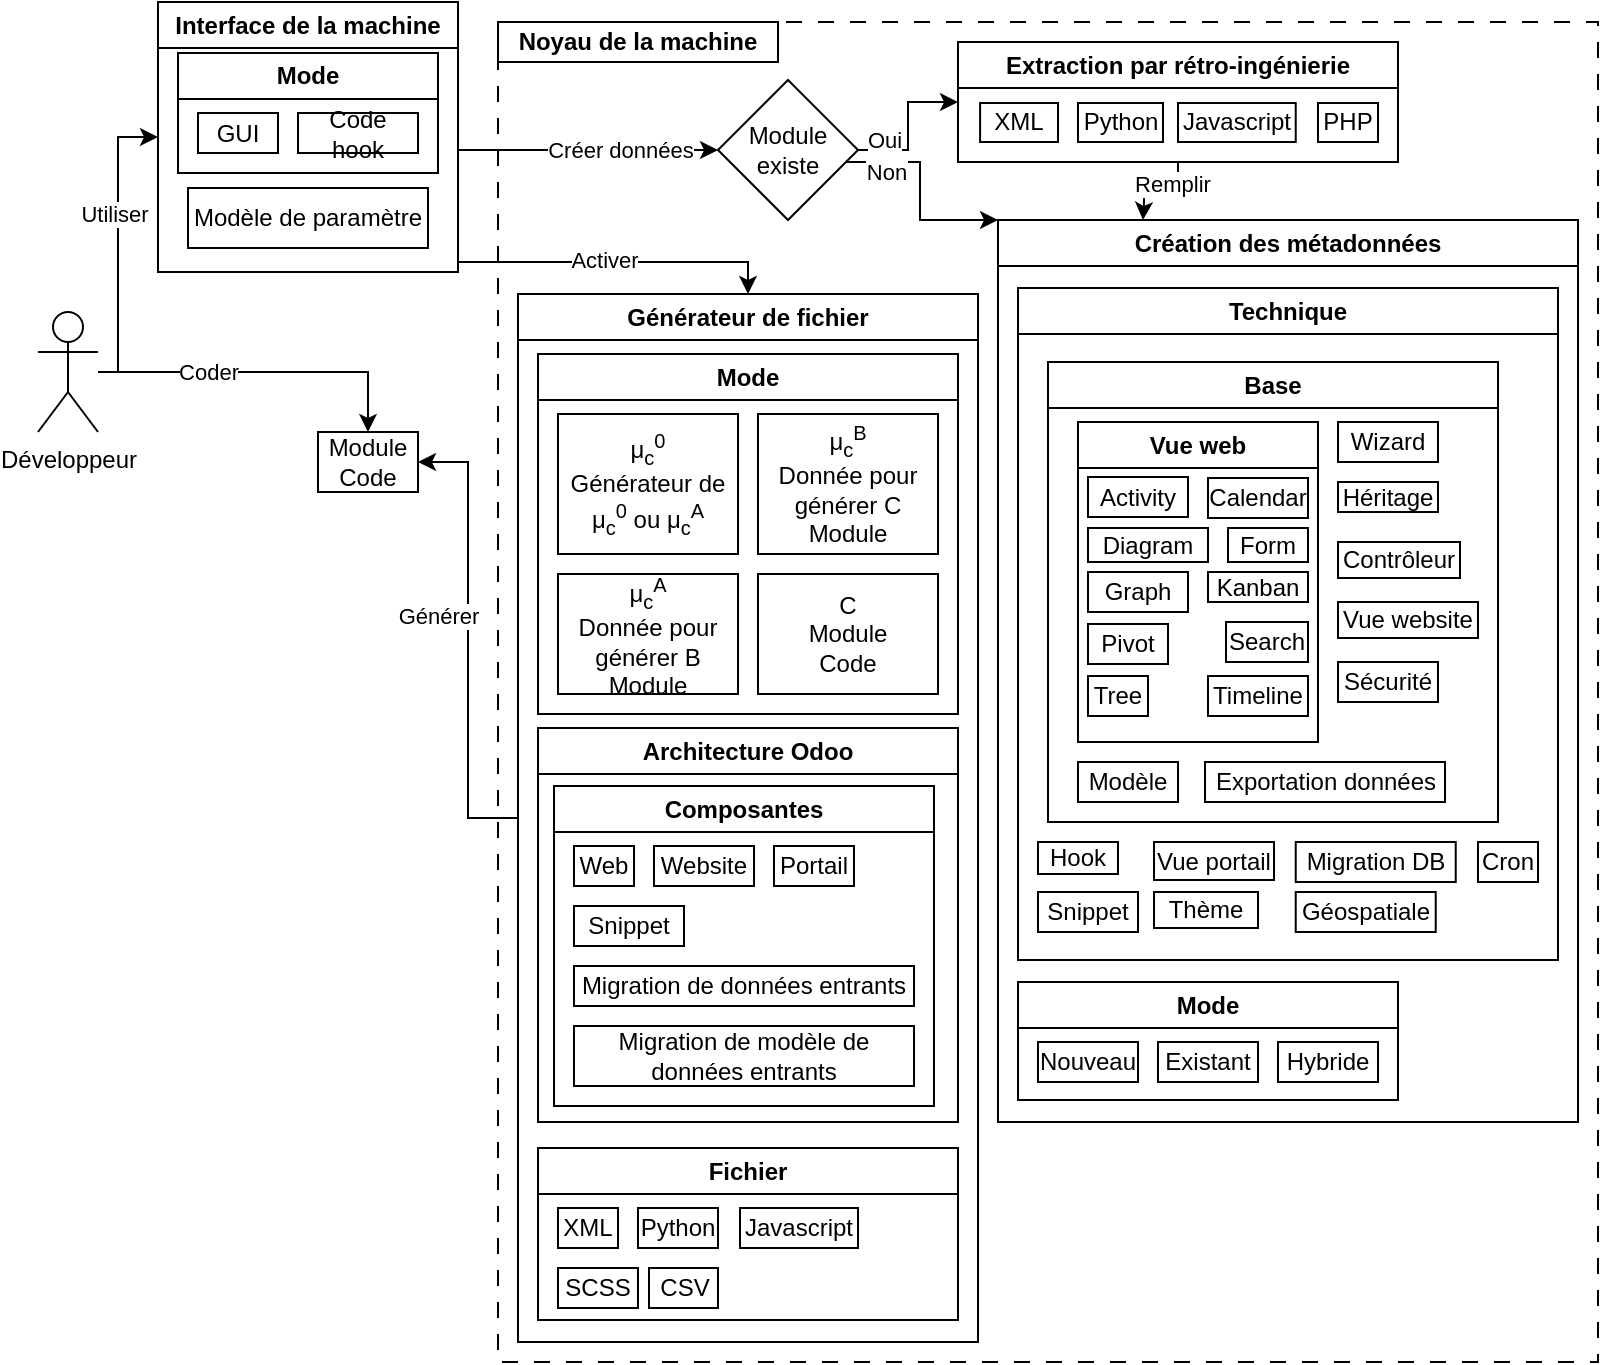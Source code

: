 <mxfile version="21.0.8" type="device"><diagram name="Page-1" id="dVHWzG8RP2AMtaLoQeyT"><mxGraphModel dx="2699" dy="718" grid="1" gridSize="10" guides="1" tooltips="1" connect="1" arrows="1" fold="1" page="1" pageScale="1" pageWidth="827" pageHeight="1169" math="0" shadow="0"><root><mxCell id="0"/><mxCell id="1" parent="0"/><mxCell id="H0Z_BNt8wDzkqQ_4guL6-41" value="" style="rounded=0;whiteSpace=wrap;html=1;dashed=1;dashPattern=8 8;fillColor=none;" parent="1" vertex="1"><mxGeometry x="230" y="150" width="550" height="670" as="geometry"/></mxCell><mxCell id="H0Z_BNt8wDzkqQ_4guL6-45" style="edgeStyle=orthogonalEdgeStyle;rounded=0;orthogonalLoop=1;jettySize=auto;html=1;entryX=0;entryY=0.5;entryDx=0;entryDy=0;" parent="1" source="H0Z_BNt8wDzkqQ_4guL6-2" target="H0Z_BNt8wDzkqQ_4guL6-3" edge="1"><mxGeometry relative="1" as="geometry"><Array as="points"><mxPoint x="40" y="208"/></Array></mxGeometry></mxCell><mxCell id="2Qqp41gV9CjX9F9xW-2M-68" value="Utiliser" style="edgeLabel;html=1;align=center;verticalAlign=middle;resizable=0;points=[];" parent="H0Z_BNt8wDzkqQ_4guL6-45" vertex="1" connectable="0"><mxGeometry x="0.204" y="2" relative="1" as="geometry"><mxPoint as="offset"/></mxGeometry></mxCell><mxCell id="2Qqp41gV9CjX9F9xW-2M-26" style="edgeStyle=orthogonalEdgeStyle;rounded=0;orthogonalLoop=1;jettySize=auto;html=1;entryX=0.5;entryY=0;entryDx=0;entryDy=0;" parent="1" source="H0Z_BNt8wDzkqQ_4guL6-2" target="H0Z_BNt8wDzkqQ_4guL6-42" edge="1"><mxGeometry relative="1" as="geometry"/></mxCell><mxCell id="2Qqp41gV9CjX9F9xW-2M-62" value="Coder" style="edgeLabel;html=1;align=center;verticalAlign=middle;resizable=0;points=[];" parent="2Qqp41gV9CjX9F9xW-2M-26" vertex="1" connectable="0"><mxGeometry x="-0.337" relative="1" as="geometry"><mxPoint as="offset"/></mxGeometry></mxCell><mxCell id="H0Z_BNt8wDzkqQ_4guL6-2" value="&lt;span data-darkreader-inline-bgcolor=&quot;&quot; style=&quot;background-color: rgb(255, 255, 255); --darkreader-inline-bgcolor: #181a1b;&quot;&gt;Développeur&lt;/span&gt;" style="shape=umlActor;verticalLabelPosition=bottom;verticalAlign=top;html=1;outlineConnect=0;" parent="1" vertex="1"><mxGeometry y="295" width="30" height="60" as="geometry"/></mxCell><mxCell id="2Qqp41gV9CjX9F9xW-2M-31" style="edgeStyle=orthogonalEdgeStyle;rounded=0;orthogonalLoop=1;jettySize=auto;html=1;" parent="1" source="H0Z_BNt8wDzkqQ_4guL6-3" target="H0Z_BNt8wDzkqQ_4guL6-6" edge="1"><mxGeometry relative="1" as="geometry"><Array as="points"><mxPoint x="315" y="270"/><mxPoint x="355" y="270"/></Array></mxGeometry></mxCell><mxCell id="2Qqp41gV9CjX9F9xW-2M-71" value="Activer" style="edgeLabel;html=1;align=center;verticalAlign=middle;resizable=0;points=[];" parent="2Qqp41gV9CjX9F9xW-2M-31" vertex="1" connectable="0"><mxGeometry x="-0.099" y="1" relative="1" as="geometry"><mxPoint as="offset"/></mxGeometry></mxCell><mxCell id="2Qqp41gV9CjX9F9xW-2M-36" style="edgeStyle=orthogonalEdgeStyle;rounded=0;orthogonalLoop=1;jettySize=auto;html=1;entryX=0;entryY=0;entryDx=0;entryDy=0;exitX=0.5;exitY=1;exitDx=0;exitDy=0;" parent="1" source="2Qqp41gV9CjX9F9xW-2M-1" target="H0Z_BNt8wDzkqQ_4guL6-5" edge="1"><mxGeometry relative="1" as="geometry"><Array as="points"><mxPoint x="441" y="220"/></Array></mxGeometry></mxCell><mxCell id="2Qqp41gV9CjX9F9xW-2M-63" value="Non" style="edgeLabel;html=1;align=center;verticalAlign=middle;resizable=0;points=[];" parent="2Qqp41gV9CjX9F9xW-2M-36" vertex="1" connectable="0"><mxGeometry x="-0.471" y="1" relative="1" as="geometry"><mxPoint x="35" y="6" as="offset"/></mxGeometry></mxCell><mxCell id="2Qqp41gV9CjX9F9xW-2M-37" style="edgeStyle=orthogonalEdgeStyle;rounded=0;orthogonalLoop=1;jettySize=auto;html=1;entryX=0;entryY=0.5;entryDx=0;entryDy=0;" parent="1" target="2Qqp41gV9CjX9F9xW-2M-1" edge="1"><mxGeometry relative="1" as="geometry"><mxPoint x="210" y="214" as="sourcePoint"/><Array as="points"><mxPoint x="210" y="214"/></Array></mxGeometry></mxCell><mxCell id="2Qqp41gV9CjX9F9xW-2M-72" value="Créer données" style="edgeLabel;html=1;align=center;verticalAlign=middle;resizable=0;points=[];" parent="2Qqp41gV9CjX9F9xW-2M-37" vertex="1" connectable="0"><mxGeometry x="0.327" relative="1" as="geometry"><mxPoint x="-6" as="offset"/></mxGeometry></mxCell><mxCell id="H0Z_BNt8wDzkqQ_4guL6-10" style="edgeStyle=orthogonalEdgeStyle;rounded=0;orthogonalLoop=1;jettySize=auto;html=1;entryX=0.25;entryY=0;entryDx=0;entryDy=0;exitX=0.5;exitY=1;exitDx=0;exitDy=0;" parent="1" source="H0Z_BNt8wDzkqQ_4guL6-4" target="H0Z_BNt8wDzkqQ_4guL6-5" edge="1"><mxGeometry relative="1" as="geometry"><Array as="points"><mxPoint x="570" y="230"/><mxPoint x="553" y="230"/><mxPoint x="553" y="240"/><mxPoint x="553" y="240"/></Array></mxGeometry></mxCell><mxCell id="2Qqp41gV9CjX9F9xW-2M-75" value="Remplir" style="edgeLabel;html=1;align=center;verticalAlign=middle;resizable=0;points=[];" parent="H0Z_BNt8wDzkqQ_4guL6-10" vertex="1" connectable="0"><mxGeometry x="-0.423" y="1" relative="1" as="geometry"><mxPoint as="offset"/></mxGeometry></mxCell><mxCell id="H0Z_BNt8wDzkqQ_4guL6-5" value="Création des métadonnées" style="swimlane;whiteSpace=wrap;html=1;" parent="1" vertex="1"><mxGeometry x="480" y="249" width="290" height="451" as="geometry"/></mxCell><mxCell id="H0Z_BNt8wDzkqQ_4guL6-17" value="Technique" style="swimlane;whiteSpace=wrap;html=1;" parent="H0Z_BNt8wDzkqQ_4guL6-5" vertex="1"><mxGeometry x="10" y="34" width="270" height="336" as="geometry"/></mxCell><mxCell id="2Qqp41gV9CjX9F9xW-2M-10" value="Vue website" style="rounded=0;whiteSpace=wrap;html=1;" parent="H0Z_BNt8wDzkqQ_4guL6-17" vertex="1"><mxGeometry x="160" y="157" width="70" height="18" as="geometry"/></mxCell><mxCell id="2Qqp41gV9CjX9F9xW-2M-11" value="Vue portail" style="rounded=0;whiteSpace=wrap;html=1;" parent="H0Z_BNt8wDzkqQ_4guL6-17" vertex="1"><mxGeometry x="68" y="277" width="60" height="19" as="geometry"/></mxCell><mxCell id="2Qqp41gV9CjX9F9xW-2M-16" value="Snippet" style="rounded=0;whiteSpace=wrap;html=1;" parent="H0Z_BNt8wDzkqQ_4guL6-17" vertex="1"><mxGeometry x="10" y="302" width="50" height="20" as="geometry"/></mxCell><mxCell id="2Qqp41gV9CjX9F9xW-2M-17" value="Thème" style="rounded=0;whiteSpace=wrap;html=1;" parent="H0Z_BNt8wDzkqQ_4guL6-17" vertex="1"><mxGeometry x="68" y="302" width="52" height="18" as="geometry"/></mxCell><mxCell id="H0Z_BNt8wDzkqQ_4guL6-19" value="Mode" style="swimlane;whiteSpace=wrap;html=1;" parent="H0Z_BNt8wDzkqQ_4guL6-5" vertex="1"><mxGeometry x="10" y="381" width="190" height="59" as="geometry"/></mxCell><mxCell id="H0Z_BNt8wDzkqQ_4guL6-21" value="Existant" style="rounded=0;whiteSpace=wrap;html=1;" parent="H0Z_BNt8wDzkqQ_4guL6-19" vertex="1"><mxGeometry x="70" y="30" width="50" height="20" as="geometry"/></mxCell><mxCell id="H0Z_BNt8wDzkqQ_4guL6-20" value="Nouveau" style="rounded=0;whiteSpace=wrap;html=1;" parent="H0Z_BNt8wDzkqQ_4guL6-19" vertex="1"><mxGeometry x="10" y="30" width="50" height="20" as="geometry"/></mxCell><mxCell id="2Qqp41gV9CjX9F9xW-2M-25" value="Hybride" style="rounded=0;whiteSpace=wrap;html=1;" parent="H0Z_BNt8wDzkqQ_4guL6-19" vertex="1"><mxGeometry x="130" y="30" width="50" height="20" as="geometry"/></mxCell><mxCell id="H0Z_BNt8wDzkqQ_4guL6-44" style="edgeStyle=orthogonalEdgeStyle;rounded=0;orthogonalLoop=1;jettySize=auto;html=1;entryX=1;entryY=0.5;entryDx=0;entryDy=0;" parent="1" source="H0Z_BNt8wDzkqQ_4guL6-6" target="H0Z_BNt8wDzkqQ_4guL6-42" edge="1"><mxGeometry relative="1" as="geometry"/></mxCell><mxCell id="2Qqp41gV9CjX9F9xW-2M-74" value="Générer" style="edgeLabel;html=1;align=center;verticalAlign=middle;resizable=0;points=[];" parent="H0Z_BNt8wDzkqQ_4guL6-44" vertex="1" connectable="0"><mxGeometry x="0.117" relative="1" as="geometry"><mxPoint x="-15" y="1" as="offset"/></mxGeometry></mxCell><mxCell id="H0Z_BNt8wDzkqQ_4guL6-6" value="Générateur de fichier" style="swimlane;whiteSpace=wrap;html=1;" parent="1" vertex="1"><mxGeometry x="240" y="286" width="230" height="524" as="geometry"/></mxCell><mxCell id="H0Z_BNt8wDzkqQ_4guL6-22" value="Mode" style="swimlane;whiteSpace=wrap;html=1;" parent="H0Z_BNt8wDzkqQ_4guL6-6" vertex="1"><mxGeometry x="10" y="30" width="210" height="180" as="geometry"/></mxCell><mxCell id="H0Z_BNt8wDzkqQ_4guL6-26" value="&lt;div&gt;C&lt;/div&gt;&lt;div&gt;Module&lt;/div&gt;&lt;div&gt;Code&lt;br&gt;&lt;/div&gt;" style="rounded=0;whiteSpace=wrap;html=1;" parent="H0Z_BNt8wDzkqQ_4guL6-22" vertex="1"><mxGeometry x="110" y="110" width="90" height="60" as="geometry"/></mxCell><mxCell id="H0Z_BNt8wDzkqQ_4guL6-23" value="&lt;div&gt;μ&lt;sub&gt;c&lt;/sub&gt;&lt;sup&gt;0&lt;/sup&gt;&lt;/div&gt;&lt;div&gt;Générateur de μ&lt;sub&gt;c&lt;/sub&gt;&lt;sup&gt;0&lt;/sup&gt; ou μ&lt;sub&gt;c&lt;/sub&gt;&lt;sup&gt;A&lt;/sup&gt;&lt;/div&gt;" style="rounded=0;whiteSpace=wrap;html=1;" parent="H0Z_BNt8wDzkqQ_4guL6-22" vertex="1"><mxGeometry x="10" y="30" width="90" height="70" as="geometry"/></mxCell><mxCell id="H0Z_BNt8wDzkqQ_4guL6-24" value="&lt;div&gt;μ&lt;sub&gt;c&lt;/sub&gt;&lt;sup&gt;A&lt;/sup&gt;&lt;/div&gt;&lt;div&gt;Donnée pour générer B&lt;/div&gt;&lt;div&gt;Module&lt;br&gt;&lt;/div&gt;" style="rounded=0;whiteSpace=wrap;html=1;spacingTop=2;" parent="H0Z_BNt8wDzkqQ_4guL6-22" vertex="1"><mxGeometry x="10" y="110" width="90" height="60" as="geometry"/></mxCell><mxCell id="H0Z_BNt8wDzkqQ_4guL6-25" value="&lt;div&gt;μ&lt;sub&gt;c&lt;/sub&gt;&lt;sup&gt;B&lt;/sup&gt;&lt;/div&gt;&lt;div&gt;Donnée pour générer C&lt;br&gt;&lt;/div&gt;&lt;div&gt;Module&lt;br&gt;&lt;/div&gt;" style="rounded=0;whiteSpace=wrap;html=1;" parent="H0Z_BNt8wDzkqQ_4guL6-22" vertex="1"><mxGeometry x="110" y="30" width="90" height="70" as="geometry"/></mxCell><mxCell id="H0Z_BNt8wDzkqQ_4guL6-31" value="Fichier" style="swimlane;whiteSpace=wrap;html=1;" parent="H0Z_BNt8wDzkqQ_4guL6-6" vertex="1"><mxGeometry x="10" y="427" width="210" height="86" as="geometry"/></mxCell><mxCell id="H0Z_BNt8wDzkqQ_4guL6-34" value="CSV" style="rounded=0;whiteSpace=wrap;html=1;" parent="H0Z_BNt8wDzkqQ_4guL6-31" vertex="1"><mxGeometry x="55.5" y="60" width="34.5" height="20" as="geometry"/></mxCell><mxCell id="H0Z_BNt8wDzkqQ_4guL6-33" value="Python" style="rounded=0;whiteSpace=wrap;html=1;" parent="H0Z_BNt8wDzkqQ_4guL6-31" vertex="1"><mxGeometry x="50" y="30" width="40" height="20" as="geometry"/></mxCell><mxCell id="H0Z_BNt8wDzkqQ_4guL6-32" value="XML" style="rounded=0;whiteSpace=wrap;html=1;" parent="H0Z_BNt8wDzkqQ_4guL6-31" vertex="1"><mxGeometry x="10" y="30" width="30" height="20" as="geometry"/></mxCell><mxCell id="H0Z_BNt8wDzkqQ_4guL6-37" value="Javascript" style="rounded=0;whiteSpace=wrap;html=1;" parent="H0Z_BNt8wDzkqQ_4guL6-31" vertex="1"><mxGeometry x="101" y="30" width="59" height="20" as="geometry"/></mxCell><mxCell id="H0Z_BNt8wDzkqQ_4guL6-42" value="&lt;div&gt;Module&lt;/div&gt;&lt;div&gt;Code&lt;br&gt;&lt;/div&gt;" style="rounded=0;whiteSpace=wrap;html=1;" parent="1" vertex="1"><mxGeometry x="140" y="355" width="50" height="30" as="geometry"/></mxCell><mxCell id="2Qqp41gV9CjX9F9xW-2M-3" style="edgeStyle=orthogonalEdgeStyle;rounded=0;orthogonalLoop=1;jettySize=auto;html=1;entryX=0;entryY=0.5;entryDx=0;entryDy=0;" parent="1" source="2Qqp41gV9CjX9F9xW-2M-1" target="H0Z_BNt8wDzkqQ_4guL6-4" edge="1"><mxGeometry relative="1" as="geometry"/></mxCell><mxCell id="2Qqp41gV9CjX9F9xW-2M-5" value="Oui" style="edgeLabel;html=1;align=center;verticalAlign=middle;resizable=0;points=[];" parent="2Qqp41gV9CjX9F9xW-2M-3" vertex="1" connectable="0"><mxGeometry x="-0.229" relative="1" as="geometry"><mxPoint x="-12" y="-2" as="offset"/></mxGeometry></mxCell><mxCell id="2Qqp41gV9CjX9F9xW-2M-1" value="&lt;div&gt;Module&lt;/div&gt;&lt;div&gt;existe&lt;/div&gt;" style="rhombus;whiteSpace=wrap;html=1;" parent="1" vertex="1"><mxGeometry x="340" y="179" width="70" height="70" as="geometry"/></mxCell><mxCell id="2Qqp41gV9CjX9F9xW-2M-13" value="Géospatiale" style="rounded=0;whiteSpace=wrap;html=1;" parent="1" vertex="1"><mxGeometry x="628.86" y="585" width="70" height="20" as="geometry"/></mxCell><mxCell id="2Qqp41gV9CjX9F9xW-2M-15" value="Hook" style="rounded=0;whiteSpace=wrap;html=1;" parent="1" vertex="1"><mxGeometry x="500" y="560" width="40" height="16" as="geometry"/></mxCell><mxCell id="2Qqp41gV9CjX9F9xW-2M-24" value="SCSS" style="rounded=0;whiteSpace=wrap;html=1;" parent="1" vertex="1"><mxGeometry x="260" y="773" width="40" height="20" as="geometry"/></mxCell><mxCell id="2Qqp41gV9CjX9F9xW-2M-33" value="Base" style="swimlane;whiteSpace=wrap;html=1;" parent="1" vertex="1"><mxGeometry x="505" y="320" width="225" height="230" as="geometry"/></mxCell><mxCell id="H0Z_BNt8wDzkqQ_4guL6-16" value="Sécurité" style="rounded=0;whiteSpace=wrap;html=1;" parent="2Qqp41gV9CjX9F9xW-2M-33" vertex="1"><mxGeometry x="145" y="150" width="50" height="20" as="geometry"/></mxCell><mxCell id="H0Z_BNt8wDzkqQ_4guL6-14" value="Contrôleur" style="rounded=0;whiteSpace=wrap;html=1;" parent="2Qqp41gV9CjX9F9xW-2M-33" vertex="1"><mxGeometry x="145" y="90" width="61" height="18" as="geometry"/></mxCell><mxCell id="2Qqp41gV9CjX9F9xW-2M-20" value="Wizard" style="rounded=0;whiteSpace=wrap;html=1;" parent="2Qqp41gV9CjX9F9xW-2M-33" vertex="1"><mxGeometry x="145" y="30" width="50" height="20" as="geometry"/></mxCell><mxCell id="2Qqp41gV9CjX9F9xW-2M-32" value="Héritage" style="rounded=0;whiteSpace=wrap;html=1;" parent="2Qqp41gV9CjX9F9xW-2M-33" vertex="1"><mxGeometry x="145" y="60" width="50" height="15" as="geometry"/></mxCell><mxCell id="H0Z_BNt8wDzkqQ_4guL6-15" value="Modèle" style="rounded=0;whiteSpace=wrap;html=1;" parent="2Qqp41gV9CjX9F9xW-2M-33" vertex="1"><mxGeometry x="15" y="200" width="50" height="20" as="geometry"/></mxCell><mxCell id="2Qqp41gV9CjX9F9xW-2M-18" value="Exportation données" style="rounded=0;whiteSpace=wrap;html=1;" parent="2Qqp41gV9CjX9F9xW-2M-33" vertex="1"><mxGeometry x="78.5" y="200" width="120" height="20" as="geometry"/></mxCell><mxCell id="2Qqp41gV9CjX9F9xW-2M-59" value="Architecture Odoo" style="swimlane;whiteSpace=wrap;html=1;" parent="1" vertex="1"><mxGeometry x="250" y="503" width="210" height="197" as="geometry"/></mxCell><mxCell id="2Qqp41gV9CjX9F9xW-2M-66" value="" style="group" parent="1" vertex="1" connectable="0"><mxGeometry x="60" y="140" width="150" height="135" as="geometry"/></mxCell><mxCell id="H0Z_BNt8wDzkqQ_4guL6-3" value="Interface de la machine" style="swimlane;whiteSpace=wrap;html=1;" parent="2Qqp41gV9CjX9F9xW-2M-66" vertex="1"><mxGeometry width="150" height="135" as="geometry"/></mxCell><mxCell id="H0Z_BNt8wDzkqQ_4guL6-7" value="Modèle de paramètre" style="rounded=0;whiteSpace=wrap;html=1;" parent="H0Z_BNt8wDzkqQ_4guL6-3" vertex="1"><mxGeometry x="15" y="93" width="120" height="30" as="geometry"/></mxCell><mxCell id="2Qqp41gV9CjX9F9xW-2M-27" value="Mode" style="swimlane;whiteSpace=wrap;html=1;" parent="2Qqp41gV9CjX9F9xW-2M-66" vertex="1"><mxGeometry x="10" y="25.5" width="130" height="60" as="geometry"/></mxCell><mxCell id="2Qqp41gV9CjX9F9xW-2M-28" value="GUI" style="rounded=0;whiteSpace=wrap;html=1;" parent="2Qqp41gV9CjX9F9xW-2M-27" vertex="1"><mxGeometry x="10" y="30" width="40" height="20" as="geometry"/></mxCell><mxCell id="2Qqp41gV9CjX9F9xW-2M-29" value="Code hook" style="rounded=0;whiteSpace=wrap;html=1;" parent="2Qqp41gV9CjX9F9xW-2M-27" vertex="1"><mxGeometry x="60" y="30" width="60" height="20" as="geometry"/></mxCell><mxCell id="2Qqp41gV9CjX9F9xW-2M-69" value="&lt;b&gt;Noyau de la machine&lt;br&gt;&lt;/b&gt;" style="rounded=0;whiteSpace=wrap;html=1;" parent="1" vertex="1"><mxGeometry x="230" y="150" width="140" height="20" as="geometry"/></mxCell><mxCell id="H0Z_BNt8wDzkqQ_4guL6-4" value="Extraction par rétro-ingénierie" style="swimlane;whiteSpace=wrap;html=1;container=0;" parent="1" vertex="1"><mxGeometry x="460" y="160" width="220" height="60" as="geometry"/></mxCell><mxCell id="H0Z_BNt8wDzkqQ_4guL6-40" value="XML" style="rounded=0;whiteSpace=wrap;html=1;" parent="1" vertex="1"><mxGeometry x="471.05" y="190.51" width="38.95" height="19.49" as="geometry"/></mxCell><mxCell id="H0Z_BNt8wDzkqQ_4guL6-39" value="Python" style="rounded=0;whiteSpace=wrap;html=1;" parent="1" vertex="1"><mxGeometry x="520" y="190.51" width="42.5" height="19.49" as="geometry"/></mxCell><mxCell id="2Qqp41gV9CjX9F9xW-2M-9" value="PHP" style="rounded=0;whiteSpace=wrap;html=1;" parent="1" vertex="1"><mxGeometry x="640" y="190.51" width="30" height="19.49" as="geometry"/></mxCell><mxCell id="2Qqp41gV9CjX9F9xW-2M-21" value="Javascript" style="rounded=0;whiteSpace=wrap;html=1;" parent="1" vertex="1"><mxGeometry x="570" y="190.51" width="58.86" height="19.49" as="geometry"/></mxCell><mxCell id="2Qqp41gV9CjX9F9xW-2M-39" value="Vue web" style="swimlane;whiteSpace=wrap;html=1;container=0;" parent="1" vertex="1"><mxGeometry x="520" y="350" width="120" height="160" as="geometry"/></mxCell><mxCell id="2Qqp41gV9CjX9F9xW-2M-43" value="Form" style="rounded=0;whiteSpace=wrap;html=1;" parent="1" vertex="1"><mxGeometry x="595" y="403" width="40" height="17" as="geometry"/></mxCell><mxCell id="2Qqp41gV9CjX9F9xW-2M-49" value="Timeline" style="rounded=0;whiteSpace=wrap;html=1;" parent="1" vertex="1"><mxGeometry x="585" y="477" width="50" height="20" as="geometry"/></mxCell><mxCell id="2Qqp41gV9CjX9F9xW-2M-45" value="Kanban" style="rounded=0;whiteSpace=wrap;html=1;" parent="1" vertex="1"><mxGeometry x="585" y="425" width="50" height="15" as="geometry"/></mxCell><mxCell id="2Qqp41gV9CjX9F9xW-2M-47" value="Pivot" style="rounded=0;whiteSpace=wrap;html=1;" parent="1" vertex="1"><mxGeometry x="525" y="451" width="40" height="20" as="geometry"/></mxCell><mxCell id="2Qqp41gV9CjX9F9xW-2M-44" value="Graph" style="rounded=0;whiteSpace=wrap;html=1;" parent="1" vertex="1"><mxGeometry x="525" y="425" width="50" height="20" as="geometry"/></mxCell><mxCell id="2Qqp41gV9CjX9F9xW-2M-48" value="Search" style="rounded=0;whiteSpace=wrap;html=1;" parent="1" vertex="1"><mxGeometry x="594" y="450" width="41" height="20" as="geometry"/></mxCell><mxCell id="2Qqp41gV9CjX9F9xW-2M-40" value="Activity" style="rounded=0;whiteSpace=wrap;html=1;" parent="1" vertex="1"><mxGeometry x="525" y="377.5" width="50" height="20" as="geometry"/></mxCell><mxCell id="2Qqp41gV9CjX9F9xW-2M-41" value="Calendar" style="rounded=0;whiteSpace=wrap;html=1;" parent="1" vertex="1"><mxGeometry x="585" y="378" width="50" height="20" as="geometry"/></mxCell><mxCell id="2Qqp41gV9CjX9F9xW-2M-42" value="Diagram" style="rounded=0;whiteSpace=wrap;html=1;" parent="1" vertex="1"><mxGeometry x="525" y="403" width="60" height="17" as="geometry"/></mxCell><mxCell id="2Qqp41gV9CjX9F9xW-2M-50" value="Tree" style="rounded=0;whiteSpace=wrap;html=1;" parent="1" vertex="1"><mxGeometry x="525" y="477" width="30" height="20" as="geometry"/></mxCell><mxCell id="2Qqp41gV9CjX9F9xW-2M-14" value="Migration DB" style="rounded=0;whiteSpace=wrap;html=1;" parent="1" vertex="1"><mxGeometry x="628.86" y="560" width="80" height="20" as="geometry"/></mxCell><mxCell id="2Qqp41gV9CjX9F9xW-2M-23" value="Cron" style="rounded=0;whiteSpace=wrap;html=1;" parent="1" vertex="1"><mxGeometry x="720" y="560" width="30" height="20" as="geometry"/></mxCell><mxCell id="Y-DoOyszIcVKwlY_AyEP-1" value="Composantes" style="swimlane;whiteSpace=wrap;html=1;" vertex="1" parent="1"><mxGeometry x="258" y="532" width="190" height="160" as="geometry"/></mxCell><mxCell id="Y-DoOyszIcVKwlY_AyEP-2" value="Web" style="rounded=0;whiteSpace=wrap;html=1;" vertex="1" parent="Y-DoOyszIcVKwlY_AyEP-1"><mxGeometry x="10" y="30" width="30" height="20" as="geometry"/></mxCell><mxCell id="Y-DoOyszIcVKwlY_AyEP-3" value="Website" style="rounded=0;whiteSpace=wrap;html=1;" vertex="1" parent="Y-DoOyszIcVKwlY_AyEP-1"><mxGeometry x="50" y="30" width="50" height="20" as="geometry"/></mxCell><mxCell id="Y-DoOyszIcVKwlY_AyEP-4" value="Portail" style="rounded=0;whiteSpace=wrap;html=1;" vertex="1" parent="Y-DoOyszIcVKwlY_AyEP-1"><mxGeometry x="110" y="30" width="40" height="20" as="geometry"/></mxCell><mxCell id="Y-DoOyszIcVKwlY_AyEP-5" value="Migration de données entrants" style="rounded=0;whiteSpace=wrap;html=1;" vertex="1" parent="Y-DoOyszIcVKwlY_AyEP-1"><mxGeometry x="10" y="90" width="170" height="20" as="geometry"/></mxCell><mxCell id="Y-DoOyszIcVKwlY_AyEP-6" value="Migration de modèle de données entrants" style="rounded=0;whiteSpace=wrap;html=1;" vertex="1" parent="Y-DoOyszIcVKwlY_AyEP-1"><mxGeometry x="10" y="120" width="170" height="30" as="geometry"/></mxCell><mxCell id="Y-DoOyszIcVKwlY_AyEP-7" value="Snippet" style="rounded=0;whiteSpace=wrap;html=1;" vertex="1" parent="Y-DoOyszIcVKwlY_AyEP-1"><mxGeometry x="10" y="60" width="55" height="20" as="geometry"/></mxCell></root></mxGraphModel></diagram></mxfile>